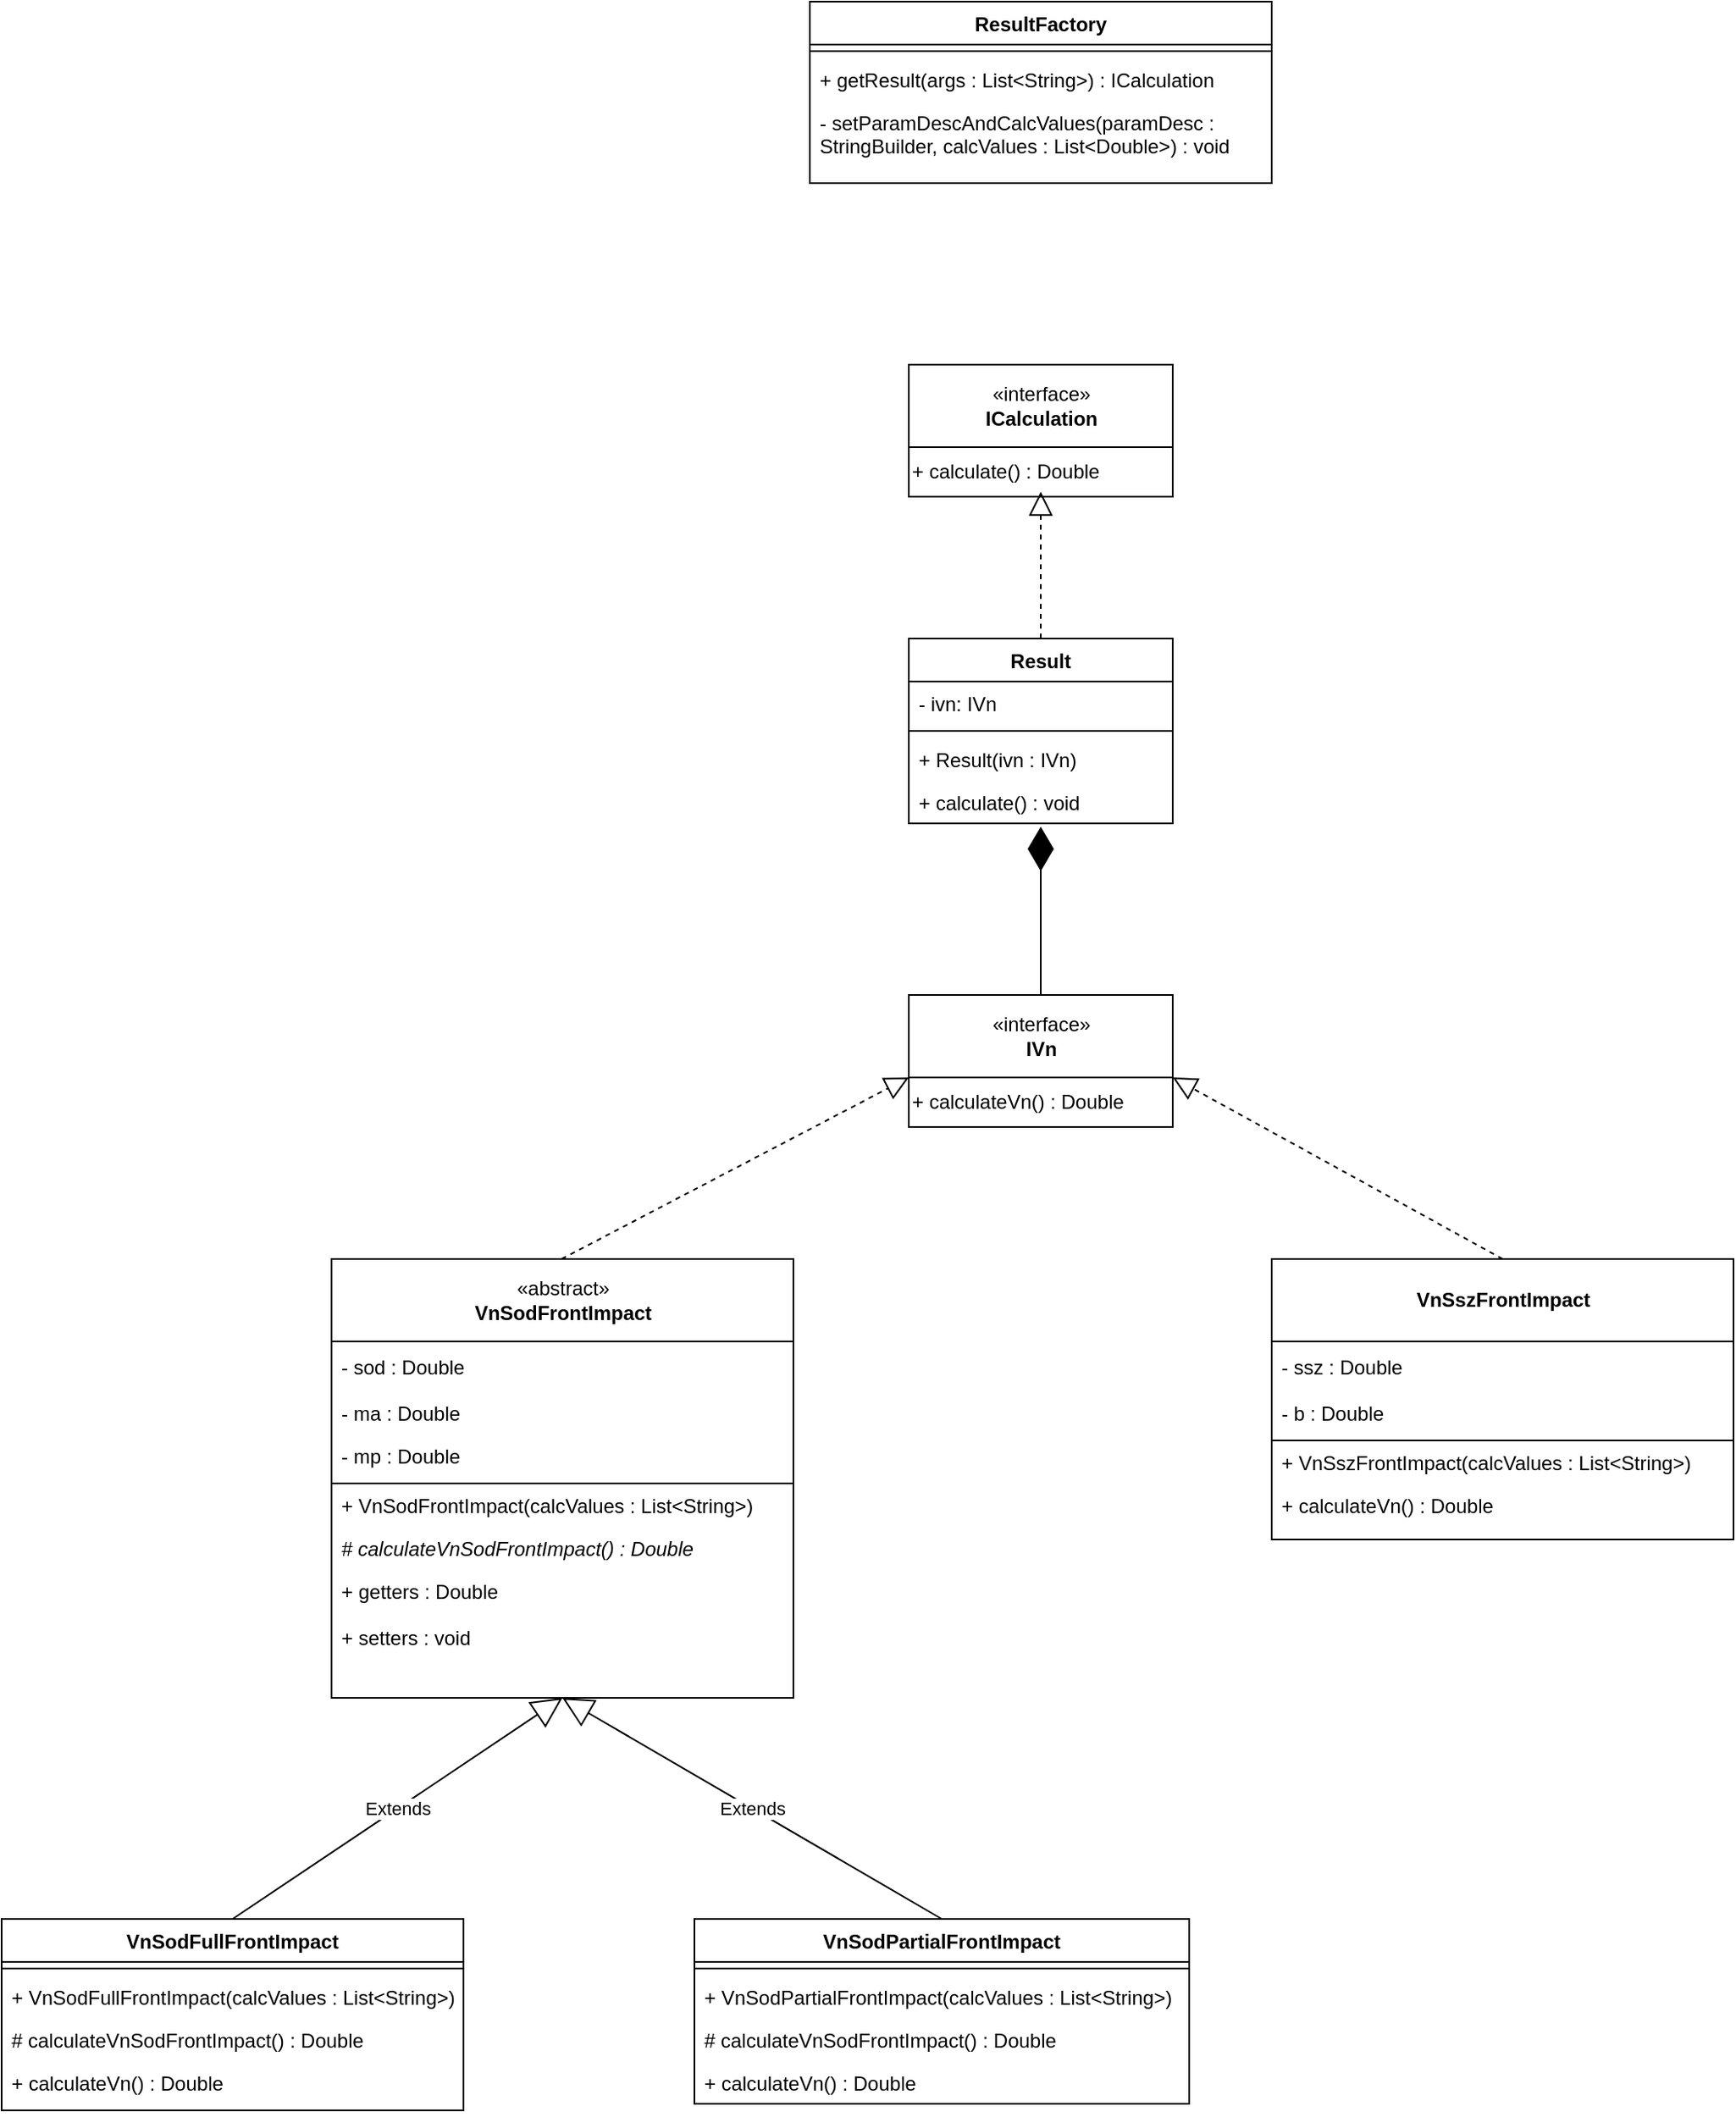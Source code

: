<mxfile version="14.1.8" type="device"><diagram name="Page-1" id="9f46799a-70d6-7492-0946-bef42562c5a5"><mxGraphModel dx="1422" dy="822" grid="1" gridSize="10" guides="1" tooltips="1" connect="1" arrows="1" fold="1" page="1" pageScale="1" pageWidth="1500" pageHeight="1500" background="#ffffff" math="0" shadow="0"><root><mxCell id="0"/><mxCell id="1" parent="0"/><mxCell id="rIO8L39kqU6o2c7J5co_-9" value="" style="endArrow=block;dashed=1;endFill=0;endSize=12;html=1;exitX=0.5;exitY=0;exitDx=0;exitDy=0;" edge="1" parent="1" source="rIO8L39kqU6o2c7J5co_-10"><mxGeometry width="160" relative="1" as="geometry"><mxPoint x="1060" y="366" as="sourcePoint"/><mxPoint x="830" y="367" as="targetPoint"/></mxGeometry></mxCell><mxCell id="rIO8L39kqU6o2c7J5co_-10" value="Result" style="swimlane;fontStyle=1;align=center;verticalAlign=top;childLayout=stackLayout;horizontal=1;startSize=26;horizontalStack=0;resizeParent=1;resizeParentMax=0;resizeLast=0;collapsible=1;marginBottom=0;strokeWidth=1;" vertex="1" parent="1"><mxGeometry x="750" y="456" width="160" height="112" as="geometry"/></mxCell><mxCell id="rIO8L39kqU6o2c7J5co_-11" value="- ivn: IVn" style="text;strokeColor=none;fillColor=none;align=left;verticalAlign=top;spacingLeft=4;spacingRight=4;overflow=hidden;rotatable=0;points=[[0,0.5],[1,0.5]];portConstraint=eastwest;" vertex="1" parent="rIO8L39kqU6o2c7J5co_-10"><mxGeometry y="26" width="160" height="26" as="geometry"/></mxCell><mxCell id="rIO8L39kqU6o2c7J5co_-12" value="" style="line;strokeWidth=1;fillColor=none;align=left;verticalAlign=middle;spacingTop=-1;spacingLeft=3;spacingRight=3;rotatable=0;labelPosition=right;points=[];portConstraint=eastwest;" vertex="1" parent="rIO8L39kqU6o2c7J5co_-10"><mxGeometry y="52" width="160" height="8" as="geometry"/></mxCell><mxCell id="rIO8L39kqU6o2c7J5co_-14" value="+ Result(ivn : IVn)&#10;" style="text;strokeColor=none;fillColor=none;align=left;verticalAlign=top;spacingLeft=4;spacingRight=4;overflow=hidden;rotatable=0;points=[[0,0.5],[1,0.5]];portConstraint=eastwest;" vertex="1" parent="rIO8L39kqU6o2c7J5co_-10"><mxGeometry y="60" width="160" height="26" as="geometry"/></mxCell><mxCell id="rIO8L39kqU6o2c7J5co_-13" value="+ calculate() : void&#10;" style="text;strokeColor=none;fillColor=none;align=left;verticalAlign=top;spacingLeft=4;spacingRight=4;overflow=hidden;rotatable=0;points=[[0,0.5],[1,0.5]];portConstraint=eastwest;" vertex="1" parent="rIO8L39kqU6o2c7J5co_-10"><mxGeometry y="86" width="160" height="26" as="geometry"/></mxCell><mxCell id="rIO8L39kqU6o2c7J5co_-24" value="" style="endArrow=block;dashed=1;endFill=0;endSize=12;html=1;exitX=0.5;exitY=0;exitDx=0;exitDy=0;entryX=0;entryY=0;entryDx=0;entryDy=0;" edge="1" parent="1" target="rIO8L39kqU6o2c7J5co_-52"><mxGeometry width="160" relative="1" as="geometry"><mxPoint x="539.5" y="832" as="sourcePoint"/><mxPoint x="539.5" y="743" as="targetPoint"/></mxGeometry></mxCell><mxCell id="rIO8L39kqU6o2c7J5co_-36" value="ResultFactory" style="swimlane;fontStyle=1;align=center;verticalAlign=top;childLayout=stackLayout;horizontal=1;startSize=26;horizontalStack=0;resizeParent=1;resizeParentMax=0;resizeLast=0;collapsible=1;marginBottom=0;strokeWidth=1;" vertex="1" parent="1"><mxGeometry x="690" y="70" width="280" height="110" as="geometry"/></mxCell><mxCell id="rIO8L39kqU6o2c7J5co_-38" value="" style="line;strokeWidth=1;fillColor=none;align=left;verticalAlign=middle;spacingTop=-1;spacingLeft=3;spacingRight=3;rotatable=0;labelPosition=right;points=[];portConstraint=eastwest;" vertex="1" parent="rIO8L39kqU6o2c7J5co_-36"><mxGeometry y="26" width="280" height="8" as="geometry"/></mxCell><mxCell id="rIO8L39kqU6o2c7J5co_-39" value="+ getResult(args : List&lt;String&gt;) : ICalculation" style="text;strokeColor=none;fillColor=none;align=left;verticalAlign=top;spacingLeft=4;spacingRight=4;overflow=hidden;rotatable=0;points=[[0,0.5],[1,0.5]];portConstraint=eastwest;" vertex="1" parent="rIO8L39kqU6o2c7J5co_-36"><mxGeometry y="34" width="280" height="26" as="geometry"/></mxCell><mxCell id="rIO8L39kqU6o2c7J5co_-40" value="- setParamDescAndCalcValues(paramDesc : &#10;StringBuilder, calcValues : List&lt;Double&gt;) : void" style="text;strokeColor=none;fillColor=none;align=left;verticalAlign=top;spacingLeft=4;spacingRight=4;overflow=hidden;rotatable=0;points=[[0,0.5],[1,0.5]];portConstraint=eastwest;" vertex="1" parent="rIO8L39kqU6o2c7J5co_-36"><mxGeometry y="60" width="280" height="50" as="geometry"/></mxCell><mxCell id="rIO8L39kqU6o2c7J5co_-49" value="«interface»&lt;br&gt;&lt;b&gt;ICalculation&lt;/b&gt;" style="html=1;strokeWidth=1;" vertex="1" parent="1"><mxGeometry x="750" y="290" width="160" height="50" as="geometry"/></mxCell><mxCell id="rIO8L39kqU6o2c7J5co_-50" value="+ calculate() : Double" style="rounded=0;whiteSpace=wrap;html=1;strokeWidth=1;fillColor=none;align=left;" vertex="1" parent="1"><mxGeometry x="750" y="340" width="160" height="30" as="geometry"/></mxCell><mxCell id="rIO8L39kqU6o2c7J5co_-51" value="«interface»&lt;br&gt;&lt;b&gt;IVn&lt;/b&gt;" style="html=1;strokeWidth=1;" vertex="1" parent="1"><mxGeometry x="750" y="672" width="160" height="50" as="geometry"/></mxCell><mxCell id="rIO8L39kqU6o2c7J5co_-52" value="+ calculateVn() : Double" style="rounded=0;whiteSpace=wrap;html=1;strokeWidth=1;fillColor=none;align=left;" vertex="1" parent="1"><mxGeometry x="750" y="722" width="160" height="30" as="geometry"/></mxCell><mxCell id="rIO8L39kqU6o2c7J5co_-53" value="«abstract»&lt;br&gt;&lt;b&gt;VnSodFrontImpact&lt;/b&gt;" style="html=1;strokeWidth=1;" vertex="1" parent="1"><mxGeometry x="400" y="832" width="280" height="50" as="geometry"/></mxCell><mxCell id="rIO8L39kqU6o2c7J5co_-54" value="&lt;p style=&quot;line-height: 150%&quot;&gt;&lt;br&gt;&lt;/p&gt;" style="rounded=0;whiteSpace=wrap;html=1;strokeWidth=1;fillColor=none;align=left;" vertex="1" parent="1"><mxGeometry x="400" y="882" width="280" height="86" as="geometry"/></mxCell><mxCell id="rIO8L39kqU6o2c7J5co_-56" value="&lt;p style=&quot;line-height: 150%&quot;&gt;&lt;br&gt;&lt;/p&gt;" style="rounded=0;whiteSpace=wrap;html=1;strokeWidth=1;fillColor=none;align=left;" vertex="1" parent="1"><mxGeometry x="400" y="968" width="280" height="130" as="geometry"/></mxCell><mxCell id="rIO8L39kqU6o2c7J5co_-60" value="- sod : Double" style="text;strokeColor=none;fillColor=none;align=left;verticalAlign=top;spacingLeft=4;spacingRight=4;overflow=hidden;rotatable=0;points=[[0,0.5],[1,0.5]];portConstraint=eastwest;" vertex="1" parent="1"><mxGeometry x="400" y="884" width="160" height="26" as="geometry"/></mxCell><mxCell id="rIO8L39kqU6o2c7J5co_-61" value="- ma : Double" style="text;strokeColor=none;fillColor=none;align=left;verticalAlign=top;spacingLeft=4;spacingRight=4;overflow=hidden;rotatable=0;points=[[0,0.5],[1,0.5]];portConstraint=eastwest;" vertex="1" parent="1"><mxGeometry x="400" y="912" width="160" height="26" as="geometry"/></mxCell><mxCell id="rIO8L39kqU6o2c7J5co_-62" value="- mp : Double" style="text;strokeColor=none;fillColor=none;align=left;verticalAlign=top;spacingLeft=4;spacingRight=4;overflow=hidden;rotatable=0;points=[[0,0.5],[1,0.5]];portConstraint=eastwest;" vertex="1" parent="1"><mxGeometry x="400" y="938" width="160" height="26" as="geometry"/></mxCell><mxCell id="rIO8L39kqU6o2c7J5co_-64" value="+ VnSodFrontImpact(calcValues : List&lt;String&gt;)" style="text;strokeColor=none;fillColor=none;align=left;verticalAlign=top;spacingLeft=4;spacingRight=4;overflow=hidden;rotatable=0;points=[[0,0.5],[1,0.5]];portConstraint=eastwest;" vertex="1" parent="1"><mxGeometry x="400" y="968" width="280" height="26" as="geometry"/></mxCell><mxCell id="rIO8L39kqU6o2c7J5co_-65" value="# calculateVnSodFrontImpact() : Double" style="text;strokeColor=none;fillColor=none;align=left;verticalAlign=top;spacingLeft=4;spacingRight=4;overflow=hidden;rotatable=0;points=[[0,0.5],[1,0.5]];portConstraint=eastwest;fontStyle=2" vertex="1" parent="1"><mxGeometry x="400" y="994" width="280" height="26" as="geometry"/></mxCell><mxCell id="rIO8L39kqU6o2c7J5co_-66" value="+ getters : Double" style="text;strokeColor=none;fillColor=none;align=left;verticalAlign=top;spacingLeft=4;spacingRight=4;overflow=hidden;rotatable=0;points=[[0,0.5],[1,0.5]];portConstraint=eastwest;" vertex="1" parent="1"><mxGeometry x="400" y="1020" width="280" height="26" as="geometry"/></mxCell><mxCell id="rIO8L39kqU6o2c7J5co_-67" value="+ setters : void" style="text;strokeColor=none;fillColor=none;align=left;verticalAlign=top;spacingLeft=4;spacingRight=4;overflow=hidden;rotatable=0;points=[[0,0.5],[1,0.5]];portConstraint=eastwest;" vertex="1" parent="1"><mxGeometry x="400" y="1048" width="280" height="26" as="geometry"/></mxCell><mxCell id="rIO8L39kqU6o2c7J5co_-68" value="VnSodFullFrontImpact" style="swimlane;fontStyle=1;align=center;verticalAlign=top;childLayout=stackLayout;horizontal=1;startSize=26;horizontalStack=0;resizeParent=1;resizeParentMax=0;resizeLast=0;collapsible=1;marginBottom=0;strokeWidth=1;" vertex="1" parent="1"><mxGeometry x="200" y="1232" width="280" height="116" as="geometry"/></mxCell><mxCell id="rIO8L39kqU6o2c7J5co_-70" value="" style="line;strokeWidth=1;fillColor=none;align=left;verticalAlign=middle;spacingTop=-1;spacingLeft=3;spacingRight=3;rotatable=0;labelPosition=right;points=[];portConstraint=eastwest;" vertex="1" parent="rIO8L39kqU6o2c7J5co_-68"><mxGeometry y="26" width="280" height="8" as="geometry"/></mxCell><mxCell id="rIO8L39kqU6o2c7J5co_-71" value="+ VnSodFullFrontImpact(calcValues : List&lt;String&gt;)" style="text;strokeColor=none;fillColor=none;align=left;verticalAlign=top;spacingLeft=4;spacingRight=4;overflow=hidden;rotatable=0;points=[[0,0.5],[1,0.5]];portConstraint=eastwest;fontStyle=0" vertex="1" parent="rIO8L39kqU6o2c7J5co_-68"><mxGeometry y="34" width="280" height="26" as="geometry"/></mxCell><mxCell id="rIO8L39kqU6o2c7J5co_-90" value="# calculateVnSodFrontImpact() : Double" style="text;strokeColor=none;fillColor=none;align=left;verticalAlign=top;spacingLeft=4;spacingRight=4;overflow=hidden;rotatable=0;points=[[0,0.5],[1,0.5]];portConstraint=eastwest;" vertex="1" parent="rIO8L39kqU6o2c7J5co_-68"><mxGeometry y="60" width="280" height="26" as="geometry"/></mxCell><mxCell id="rIO8L39kqU6o2c7J5co_-72" value="+ calculateVn() : Double&#10;" style="text;strokeColor=none;fillColor=none;align=left;verticalAlign=top;spacingLeft=4;spacingRight=4;overflow=hidden;rotatable=0;points=[[0,0.5],[1,0.5]];portConstraint=eastwest;" vertex="1" parent="rIO8L39kqU6o2c7J5co_-68"><mxGeometry y="86" width="280" height="30" as="geometry"/></mxCell><mxCell id="rIO8L39kqU6o2c7J5co_-73" value="Extends" style="endArrow=block;endSize=16;endFill=0;html=1;entryX=0.5;entryY=1;entryDx=0;entryDy=0;exitX=0.5;exitY=0;exitDx=0;exitDy=0;" edge="1" parent="1" source="rIO8L39kqU6o2c7J5co_-68" target="rIO8L39kqU6o2c7J5co_-56"><mxGeometry width="160" relative="1" as="geometry"><mxPoint x="300" y="1162" as="sourcePoint"/><mxPoint x="460" y="1162" as="targetPoint"/></mxGeometry></mxCell><mxCell id="rIO8L39kqU6o2c7J5co_-74" value="VnSodPartialFrontImpact" style="swimlane;fontStyle=1;align=center;verticalAlign=top;childLayout=stackLayout;horizontal=1;startSize=26;horizontalStack=0;resizeParent=1;resizeParentMax=0;resizeLast=0;collapsible=1;marginBottom=0;strokeWidth=1;" vertex="1" parent="1"><mxGeometry x="620" y="1232" width="300" height="112" as="geometry"/></mxCell><mxCell id="rIO8L39kqU6o2c7J5co_-75" value="" style="line;strokeWidth=1;fillColor=none;align=left;verticalAlign=middle;spacingTop=-1;spacingLeft=3;spacingRight=3;rotatable=0;labelPosition=right;points=[];portConstraint=eastwest;" vertex="1" parent="rIO8L39kqU6o2c7J5co_-74"><mxGeometry y="26" width="300" height="8" as="geometry"/></mxCell><mxCell id="rIO8L39kqU6o2c7J5co_-76" value="+ VnSodPartialFrontImpact(calcValues : List&lt;String&gt;)" style="text;strokeColor=none;fillColor=none;align=left;verticalAlign=top;spacingLeft=4;spacingRight=4;overflow=hidden;rotatable=0;points=[[0,0.5],[1,0.5]];portConstraint=eastwest;" vertex="1" parent="rIO8L39kqU6o2c7J5co_-74"><mxGeometry y="34" width="300" height="26" as="geometry"/></mxCell><mxCell id="rIO8L39kqU6o2c7J5co_-92" value="# calculateVnSodFrontImpact() : Double" style="text;strokeColor=none;fillColor=none;align=left;verticalAlign=top;spacingLeft=4;spacingRight=4;overflow=hidden;rotatable=0;points=[[0,0.5],[1,0.5]];portConstraint=eastwest;" vertex="1" parent="rIO8L39kqU6o2c7J5co_-74"><mxGeometry y="60" width="300" height="26" as="geometry"/></mxCell><mxCell id="rIO8L39kqU6o2c7J5co_-77" value="+ calculateVn() : Double&#10;" style="text;strokeColor=none;fillColor=none;align=left;verticalAlign=top;spacingLeft=4;spacingRight=4;overflow=hidden;rotatable=0;points=[[0,0.5],[1,0.5]];portConstraint=eastwest;" vertex="1" parent="rIO8L39kqU6o2c7J5co_-74"><mxGeometry y="86" width="300" height="26" as="geometry"/></mxCell><mxCell id="rIO8L39kqU6o2c7J5co_-78" value="Extends" style="endArrow=block;endSize=16;endFill=0;html=1;exitX=0.5;exitY=0;exitDx=0;exitDy=0;entryX=0.5;entryY=1;entryDx=0;entryDy=0;" edge="1" parent="1" source="rIO8L39kqU6o2c7J5co_-74" target="rIO8L39kqU6o2c7J5co_-56"><mxGeometry width="160" relative="1" as="geometry"><mxPoint x="600" y="1172" as="sourcePoint"/><mxPoint x="540" y="1102" as="targetPoint"/></mxGeometry></mxCell><mxCell id="rIO8L39kqU6o2c7J5co_-79" value="" style="endArrow=block;dashed=1;endFill=0;endSize=12;html=1;entryX=1;entryY=0;entryDx=0;entryDy=0;exitX=0.5;exitY=0;exitDx=0;exitDy=0;" edge="1" parent="1" source="rIO8L39kqU6o2c7J5co_-80" target="rIO8L39kqU6o2c7J5co_-52"><mxGeometry width="160" relative="1" as="geometry"><mxPoint x="1110" y="802" as="sourcePoint"/><mxPoint x="980" y="792" as="targetPoint"/></mxGeometry></mxCell><mxCell id="rIO8L39kqU6o2c7J5co_-80" value="&lt;b&gt;VnSszFrontImpact&lt;/b&gt;" style="html=1;strokeWidth=1;" vertex="1" parent="1"><mxGeometry x="970" y="832" width="280" height="50" as="geometry"/></mxCell><mxCell id="rIO8L39kqU6o2c7J5co_-81" value="&lt;p style=&quot;line-height: 150%&quot;&gt;&lt;br&gt;&lt;/p&gt;" style="rounded=0;whiteSpace=wrap;html=1;strokeWidth=1;fillColor=none;align=left;" vertex="1" parent="1"><mxGeometry x="970" y="882" width="280" height="60" as="geometry"/></mxCell><mxCell id="rIO8L39kqU6o2c7J5co_-82" value="&lt;p style=&quot;line-height: 150%&quot;&gt;&lt;br&gt;&lt;/p&gt;" style="rounded=0;whiteSpace=wrap;html=1;strokeWidth=1;fillColor=none;align=left;" vertex="1" parent="1"><mxGeometry x="970" y="942" width="280" height="60" as="geometry"/></mxCell><mxCell id="rIO8L39kqU6o2c7J5co_-83" value="- ssz : Double" style="text;strokeColor=none;fillColor=none;align=left;verticalAlign=top;spacingLeft=4;spacingRight=4;overflow=hidden;rotatable=0;points=[[0,0.5],[1,0.5]];portConstraint=eastwest;" vertex="1" parent="1"><mxGeometry x="970" y="884" width="160" height="26" as="geometry"/></mxCell><mxCell id="rIO8L39kqU6o2c7J5co_-84" value="- b : Double" style="text;strokeColor=none;fillColor=none;align=left;verticalAlign=top;spacingLeft=4;spacingRight=4;overflow=hidden;rotatable=0;points=[[0,0.5],[1,0.5]];portConstraint=eastwest;" vertex="1" parent="1"><mxGeometry x="970" y="912" width="160" height="26" as="geometry"/></mxCell><mxCell id="rIO8L39kqU6o2c7J5co_-86" value="+ VnSszFrontImpact(calcValues : List&lt;String&gt;)" style="text;strokeColor=none;fillColor=none;align=left;verticalAlign=top;spacingLeft=4;spacingRight=4;overflow=hidden;rotatable=0;points=[[0,0.5],[1,0.5]];portConstraint=eastwest;" vertex="1" parent="1"><mxGeometry x="970" y="942" width="280" height="26" as="geometry"/></mxCell><mxCell id="rIO8L39kqU6o2c7J5co_-88" value="+ calculateVn() : Double" style="text;strokeColor=none;fillColor=none;align=left;verticalAlign=top;spacingLeft=4;spacingRight=4;overflow=hidden;rotatable=0;points=[[0,0.5],[1,0.5]];portConstraint=eastwest;" vertex="1" parent="1"><mxGeometry x="970" y="968" width="280" height="26" as="geometry"/></mxCell><mxCell id="rIO8L39kqU6o2c7J5co_-93" value="" style="endArrow=diamondThin;endFill=1;endSize=24;html=1;entryX=0.5;entryY=1.077;entryDx=0;entryDy=0;entryPerimeter=0;exitX=0.5;exitY=0;exitDx=0;exitDy=0;" edge="1" parent="1" source="rIO8L39kqU6o2c7J5co_-51" target="rIO8L39kqU6o2c7J5co_-13"><mxGeometry width="160" relative="1" as="geometry"><mxPoint x="500" y="610" as="sourcePoint"/><mxPoint x="660" y="610" as="targetPoint"/></mxGeometry></mxCell></root></mxGraphModel></diagram></mxfile>